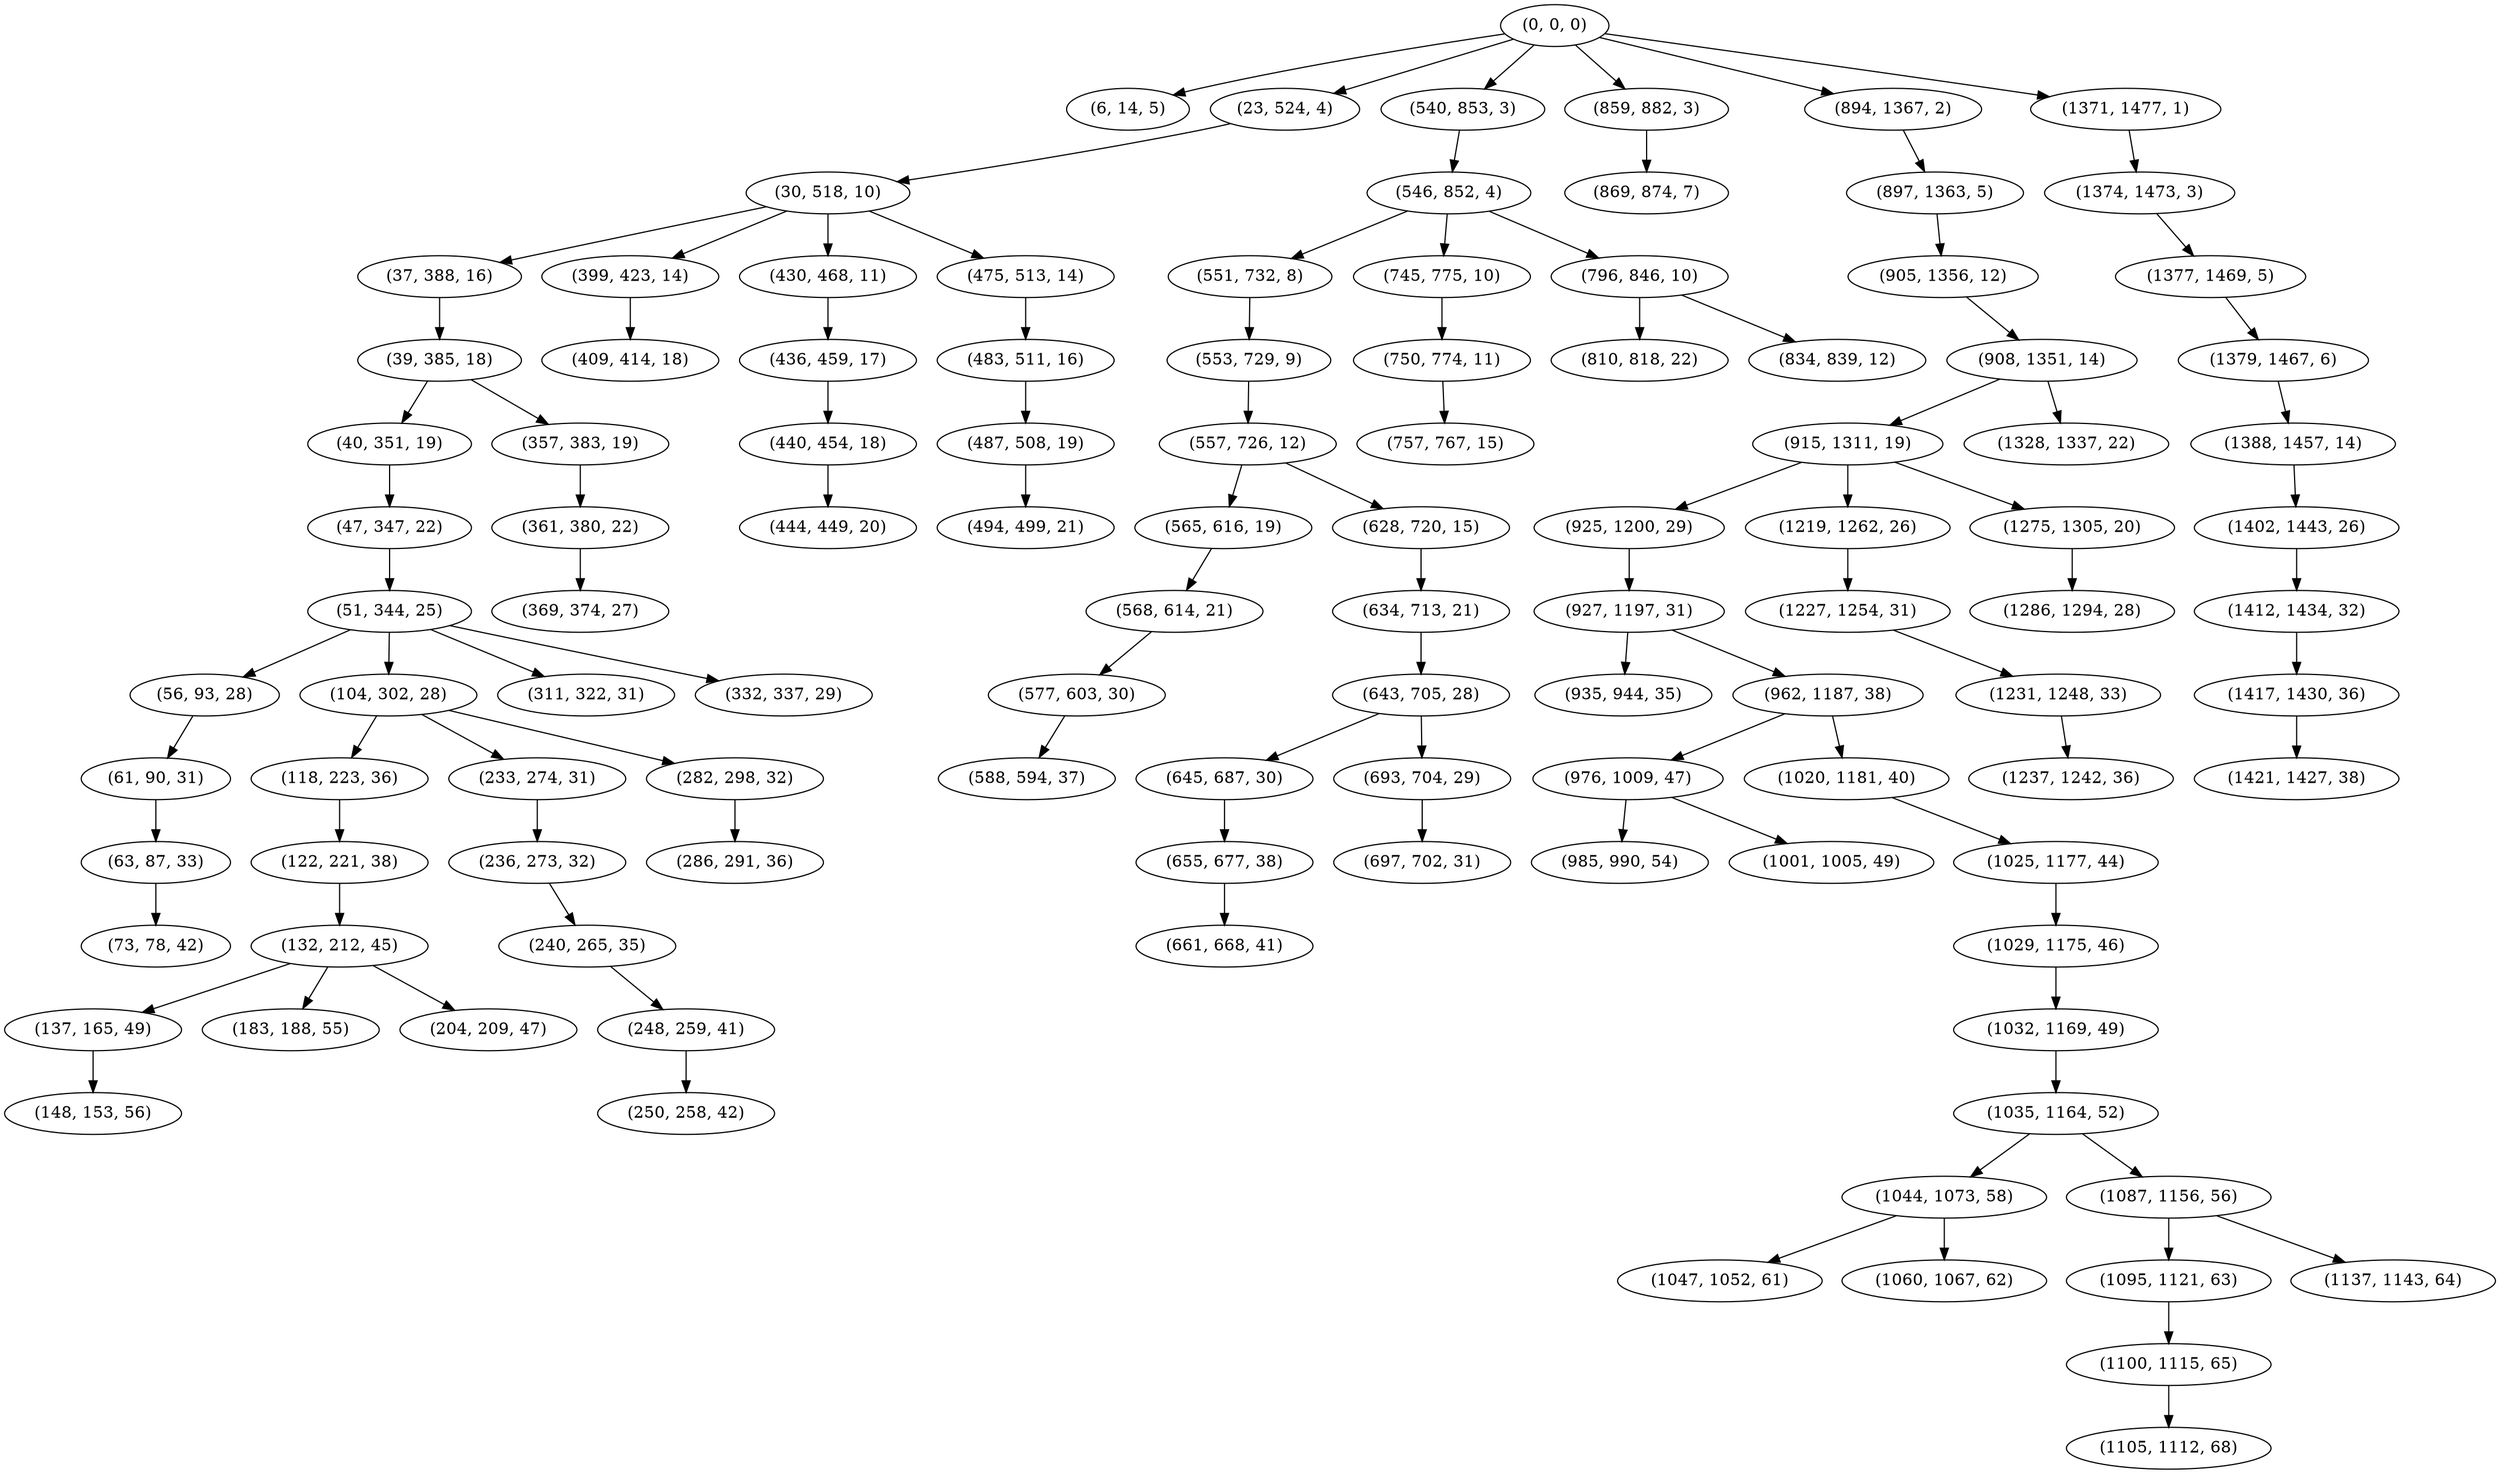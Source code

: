digraph tree {
    "(0, 0, 0)";
    "(6, 14, 5)";
    "(23, 524, 4)";
    "(30, 518, 10)";
    "(37, 388, 16)";
    "(39, 385, 18)";
    "(40, 351, 19)";
    "(47, 347, 22)";
    "(51, 344, 25)";
    "(56, 93, 28)";
    "(61, 90, 31)";
    "(63, 87, 33)";
    "(73, 78, 42)";
    "(104, 302, 28)";
    "(118, 223, 36)";
    "(122, 221, 38)";
    "(132, 212, 45)";
    "(137, 165, 49)";
    "(148, 153, 56)";
    "(183, 188, 55)";
    "(204, 209, 47)";
    "(233, 274, 31)";
    "(236, 273, 32)";
    "(240, 265, 35)";
    "(248, 259, 41)";
    "(250, 258, 42)";
    "(282, 298, 32)";
    "(286, 291, 36)";
    "(311, 322, 31)";
    "(332, 337, 29)";
    "(357, 383, 19)";
    "(361, 380, 22)";
    "(369, 374, 27)";
    "(399, 423, 14)";
    "(409, 414, 18)";
    "(430, 468, 11)";
    "(436, 459, 17)";
    "(440, 454, 18)";
    "(444, 449, 20)";
    "(475, 513, 14)";
    "(483, 511, 16)";
    "(487, 508, 19)";
    "(494, 499, 21)";
    "(540, 853, 3)";
    "(546, 852, 4)";
    "(551, 732, 8)";
    "(553, 729, 9)";
    "(557, 726, 12)";
    "(565, 616, 19)";
    "(568, 614, 21)";
    "(577, 603, 30)";
    "(588, 594, 37)";
    "(628, 720, 15)";
    "(634, 713, 21)";
    "(643, 705, 28)";
    "(645, 687, 30)";
    "(655, 677, 38)";
    "(661, 668, 41)";
    "(693, 704, 29)";
    "(697, 702, 31)";
    "(745, 775, 10)";
    "(750, 774, 11)";
    "(757, 767, 15)";
    "(796, 846, 10)";
    "(810, 818, 22)";
    "(834, 839, 12)";
    "(859, 882, 3)";
    "(869, 874, 7)";
    "(894, 1367, 2)";
    "(897, 1363, 5)";
    "(905, 1356, 12)";
    "(908, 1351, 14)";
    "(915, 1311, 19)";
    "(925, 1200, 29)";
    "(927, 1197, 31)";
    "(935, 944, 35)";
    "(962, 1187, 38)";
    "(976, 1009, 47)";
    "(985, 990, 54)";
    "(1001, 1005, 49)";
    "(1020, 1181, 40)";
    "(1025, 1177, 44)";
    "(1029, 1175, 46)";
    "(1032, 1169, 49)";
    "(1035, 1164, 52)";
    "(1044, 1073, 58)";
    "(1047, 1052, 61)";
    "(1060, 1067, 62)";
    "(1087, 1156, 56)";
    "(1095, 1121, 63)";
    "(1100, 1115, 65)";
    "(1105, 1112, 68)";
    "(1137, 1143, 64)";
    "(1219, 1262, 26)";
    "(1227, 1254, 31)";
    "(1231, 1248, 33)";
    "(1237, 1242, 36)";
    "(1275, 1305, 20)";
    "(1286, 1294, 28)";
    "(1328, 1337, 22)";
    "(1371, 1477, 1)";
    "(1374, 1473, 3)";
    "(1377, 1469, 5)";
    "(1379, 1467, 6)";
    "(1388, 1457, 14)";
    "(1402, 1443, 26)";
    "(1412, 1434, 32)";
    "(1417, 1430, 36)";
    "(1421, 1427, 38)";
    "(0, 0, 0)" -> "(6, 14, 5)";
    "(0, 0, 0)" -> "(23, 524, 4)";
    "(0, 0, 0)" -> "(540, 853, 3)";
    "(0, 0, 0)" -> "(859, 882, 3)";
    "(0, 0, 0)" -> "(894, 1367, 2)";
    "(0, 0, 0)" -> "(1371, 1477, 1)";
    "(23, 524, 4)" -> "(30, 518, 10)";
    "(30, 518, 10)" -> "(37, 388, 16)";
    "(30, 518, 10)" -> "(399, 423, 14)";
    "(30, 518, 10)" -> "(430, 468, 11)";
    "(30, 518, 10)" -> "(475, 513, 14)";
    "(37, 388, 16)" -> "(39, 385, 18)";
    "(39, 385, 18)" -> "(40, 351, 19)";
    "(39, 385, 18)" -> "(357, 383, 19)";
    "(40, 351, 19)" -> "(47, 347, 22)";
    "(47, 347, 22)" -> "(51, 344, 25)";
    "(51, 344, 25)" -> "(56, 93, 28)";
    "(51, 344, 25)" -> "(104, 302, 28)";
    "(51, 344, 25)" -> "(311, 322, 31)";
    "(51, 344, 25)" -> "(332, 337, 29)";
    "(56, 93, 28)" -> "(61, 90, 31)";
    "(61, 90, 31)" -> "(63, 87, 33)";
    "(63, 87, 33)" -> "(73, 78, 42)";
    "(104, 302, 28)" -> "(118, 223, 36)";
    "(104, 302, 28)" -> "(233, 274, 31)";
    "(104, 302, 28)" -> "(282, 298, 32)";
    "(118, 223, 36)" -> "(122, 221, 38)";
    "(122, 221, 38)" -> "(132, 212, 45)";
    "(132, 212, 45)" -> "(137, 165, 49)";
    "(132, 212, 45)" -> "(183, 188, 55)";
    "(132, 212, 45)" -> "(204, 209, 47)";
    "(137, 165, 49)" -> "(148, 153, 56)";
    "(233, 274, 31)" -> "(236, 273, 32)";
    "(236, 273, 32)" -> "(240, 265, 35)";
    "(240, 265, 35)" -> "(248, 259, 41)";
    "(248, 259, 41)" -> "(250, 258, 42)";
    "(282, 298, 32)" -> "(286, 291, 36)";
    "(357, 383, 19)" -> "(361, 380, 22)";
    "(361, 380, 22)" -> "(369, 374, 27)";
    "(399, 423, 14)" -> "(409, 414, 18)";
    "(430, 468, 11)" -> "(436, 459, 17)";
    "(436, 459, 17)" -> "(440, 454, 18)";
    "(440, 454, 18)" -> "(444, 449, 20)";
    "(475, 513, 14)" -> "(483, 511, 16)";
    "(483, 511, 16)" -> "(487, 508, 19)";
    "(487, 508, 19)" -> "(494, 499, 21)";
    "(540, 853, 3)" -> "(546, 852, 4)";
    "(546, 852, 4)" -> "(551, 732, 8)";
    "(546, 852, 4)" -> "(745, 775, 10)";
    "(546, 852, 4)" -> "(796, 846, 10)";
    "(551, 732, 8)" -> "(553, 729, 9)";
    "(553, 729, 9)" -> "(557, 726, 12)";
    "(557, 726, 12)" -> "(565, 616, 19)";
    "(557, 726, 12)" -> "(628, 720, 15)";
    "(565, 616, 19)" -> "(568, 614, 21)";
    "(568, 614, 21)" -> "(577, 603, 30)";
    "(577, 603, 30)" -> "(588, 594, 37)";
    "(628, 720, 15)" -> "(634, 713, 21)";
    "(634, 713, 21)" -> "(643, 705, 28)";
    "(643, 705, 28)" -> "(645, 687, 30)";
    "(643, 705, 28)" -> "(693, 704, 29)";
    "(645, 687, 30)" -> "(655, 677, 38)";
    "(655, 677, 38)" -> "(661, 668, 41)";
    "(693, 704, 29)" -> "(697, 702, 31)";
    "(745, 775, 10)" -> "(750, 774, 11)";
    "(750, 774, 11)" -> "(757, 767, 15)";
    "(796, 846, 10)" -> "(810, 818, 22)";
    "(796, 846, 10)" -> "(834, 839, 12)";
    "(859, 882, 3)" -> "(869, 874, 7)";
    "(894, 1367, 2)" -> "(897, 1363, 5)";
    "(897, 1363, 5)" -> "(905, 1356, 12)";
    "(905, 1356, 12)" -> "(908, 1351, 14)";
    "(908, 1351, 14)" -> "(915, 1311, 19)";
    "(908, 1351, 14)" -> "(1328, 1337, 22)";
    "(915, 1311, 19)" -> "(925, 1200, 29)";
    "(915, 1311, 19)" -> "(1219, 1262, 26)";
    "(915, 1311, 19)" -> "(1275, 1305, 20)";
    "(925, 1200, 29)" -> "(927, 1197, 31)";
    "(927, 1197, 31)" -> "(935, 944, 35)";
    "(927, 1197, 31)" -> "(962, 1187, 38)";
    "(962, 1187, 38)" -> "(976, 1009, 47)";
    "(962, 1187, 38)" -> "(1020, 1181, 40)";
    "(976, 1009, 47)" -> "(985, 990, 54)";
    "(976, 1009, 47)" -> "(1001, 1005, 49)";
    "(1020, 1181, 40)" -> "(1025, 1177, 44)";
    "(1025, 1177, 44)" -> "(1029, 1175, 46)";
    "(1029, 1175, 46)" -> "(1032, 1169, 49)";
    "(1032, 1169, 49)" -> "(1035, 1164, 52)";
    "(1035, 1164, 52)" -> "(1044, 1073, 58)";
    "(1035, 1164, 52)" -> "(1087, 1156, 56)";
    "(1044, 1073, 58)" -> "(1047, 1052, 61)";
    "(1044, 1073, 58)" -> "(1060, 1067, 62)";
    "(1087, 1156, 56)" -> "(1095, 1121, 63)";
    "(1087, 1156, 56)" -> "(1137, 1143, 64)";
    "(1095, 1121, 63)" -> "(1100, 1115, 65)";
    "(1100, 1115, 65)" -> "(1105, 1112, 68)";
    "(1219, 1262, 26)" -> "(1227, 1254, 31)";
    "(1227, 1254, 31)" -> "(1231, 1248, 33)";
    "(1231, 1248, 33)" -> "(1237, 1242, 36)";
    "(1275, 1305, 20)" -> "(1286, 1294, 28)";
    "(1371, 1477, 1)" -> "(1374, 1473, 3)";
    "(1374, 1473, 3)" -> "(1377, 1469, 5)";
    "(1377, 1469, 5)" -> "(1379, 1467, 6)";
    "(1379, 1467, 6)" -> "(1388, 1457, 14)";
    "(1388, 1457, 14)" -> "(1402, 1443, 26)";
    "(1402, 1443, 26)" -> "(1412, 1434, 32)";
    "(1412, 1434, 32)" -> "(1417, 1430, 36)";
    "(1417, 1430, 36)" -> "(1421, 1427, 38)";
}
